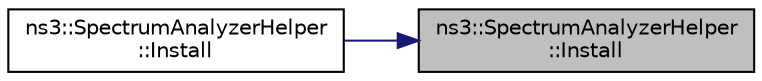 digraph "ns3::SpectrumAnalyzerHelper::Install"
{
 // LATEX_PDF_SIZE
  edge [fontname="Helvetica",fontsize="10",labelfontname="Helvetica",labelfontsize="10"];
  node [fontname="Helvetica",fontsize="10",shape=record];
  rankdir="RL";
  Node1 [label="ns3::SpectrumAnalyzerHelper\l::Install",height=0.2,width=0.4,color="black", fillcolor="grey75", style="filled", fontcolor="black",tooltip=" "];
  Node1 -> Node2 [dir="back",color="midnightblue",fontsize="10",style="solid",fontname="Helvetica"];
  Node2 [label="ns3::SpectrumAnalyzerHelper\l::Install",height=0.2,width=0.4,color="black", fillcolor="white", style="filled",URL="$classns3_1_1_spectrum_analyzer_helper.html#a30f8a94f79a0e65a0efe1ad283f6fa5b",tooltip=" "];
}
